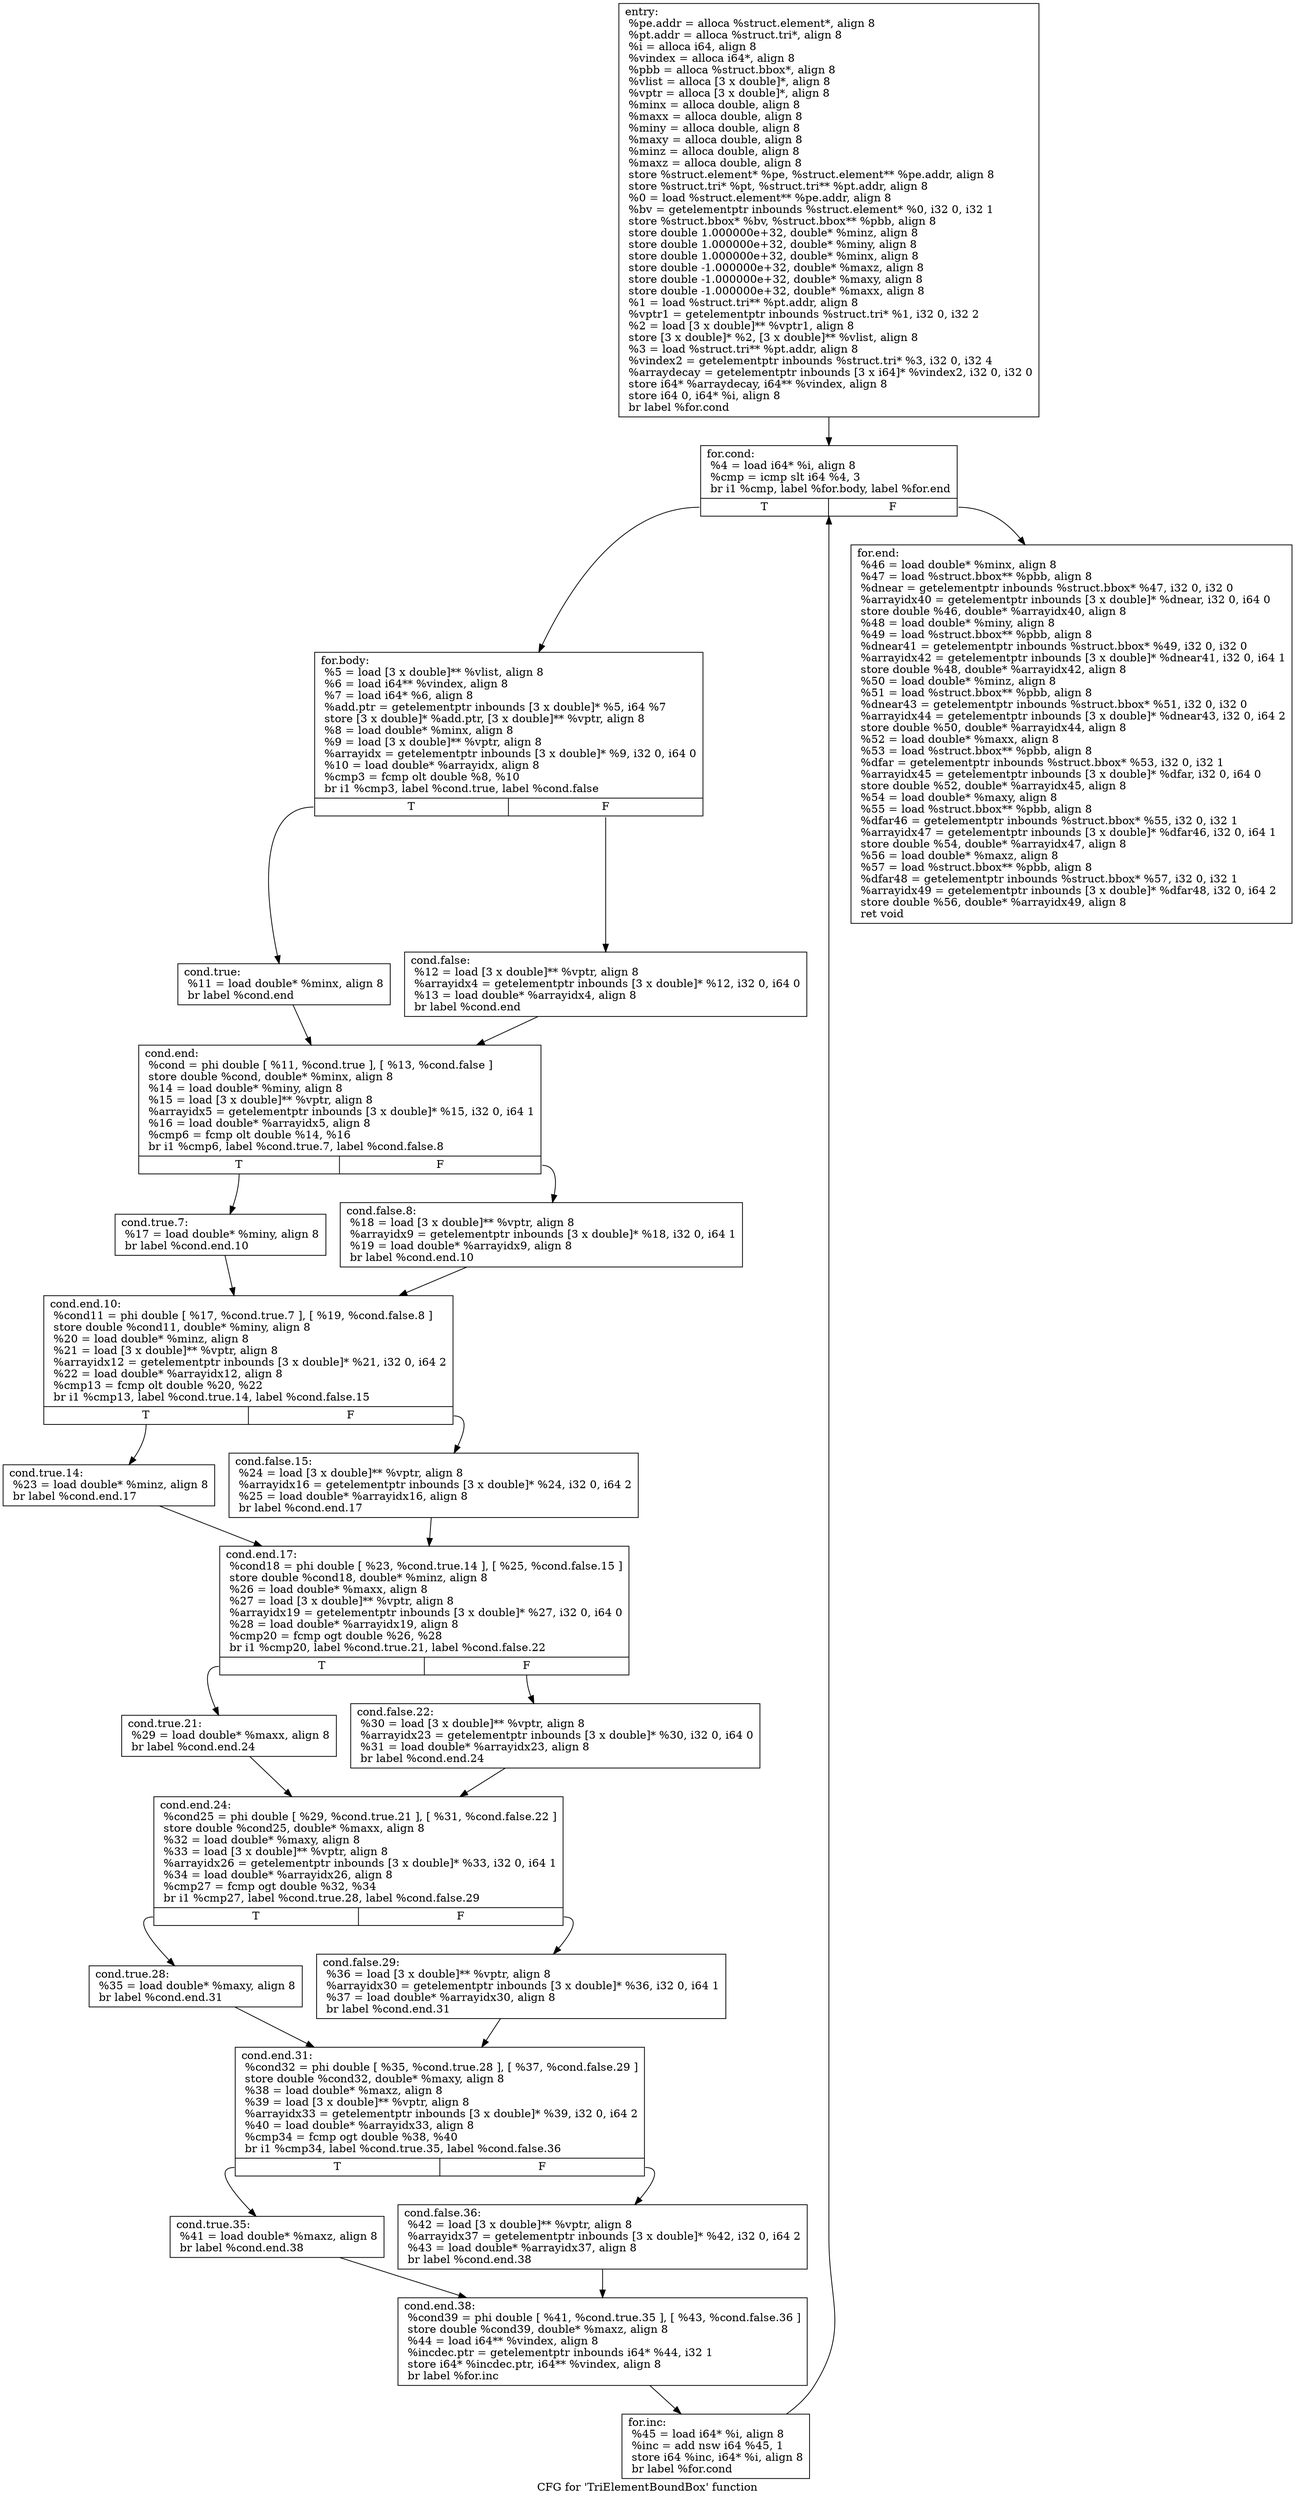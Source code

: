 digraph "CFG for 'TriElementBoundBox' function" {
	label="CFG for 'TriElementBoundBox' function";

	Node0x608b3c0 [shape=record,label="{entry:\l  %pe.addr = alloca %struct.element*, align 8\l  %pt.addr = alloca %struct.tri*, align 8\l  %i = alloca i64, align 8\l  %vindex = alloca i64*, align 8\l  %pbb = alloca %struct.bbox*, align 8\l  %vlist = alloca [3 x double]*, align 8\l  %vptr = alloca [3 x double]*, align 8\l  %minx = alloca double, align 8\l  %maxx = alloca double, align 8\l  %miny = alloca double, align 8\l  %maxy = alloca double, align 8\l  %minz = alloca double, align 8\l  %maxz = alloca double, align 8\l  store %struct.element* %pe, %struct.element** %pe.addr, align 8\l  store %struct.tri* %pt, %struct.tri** %pt.addr, align 8\l  %0 = load %struct.element** %pe.addr, align 8\l  %bv = getelementptr inbounds %struct.element* %0, i32 0, i32 1\l  store %struct.bbox* %bv, %struct.bbox** %pbb, align 8\l  store double 1.000000e+32, double* %minz, align 8\l  store double 1.000000e+32, double* %miny, align 8\l  store double 1.000000e+32, double* %minx, align 8\l  store double -1.000000e+32, double* %maxz, align 8\l  store double -1.000000e+32, double* %maxy, align 8\l  store double -1.000000e+32, double* %maxx, align 8\l  %1 = load %struct.tri** %pt.addr, align 8\l  %vptr1 = getelementptr inbounds %struct.tri* %1, i32 0, i32 2\l  %2 = load [3 x double]** %vptr1, align 8\l  store [3 x double]* %2, [3 x double]** %vlist, align 8\l  %3 = load %struct.tri** %pt.addr, align 8\l  %vindex2 = getelementptr inbounds %struct.tri* %3, i32 0, i32 4\l  %arraydecay = getelementptr inbounds [3 x i64]* %vindex2, i32 0, i32 0\l  store i64* %arraydecay, i64** %vindex, align 8\l  store i64 0, i64* %i, align 8\l  br label %for.cond\l}"];
	Node0x608b3c0 -> Node0x60a7d10;
	Node0x60a7d10 [shape=record,label="{for.cond:                                         \l  %4 = load i64* %i, align 8\l  %cmp = icmp slt i64 %4, 3\l  br i1 %cmp, label %for.body, label %for.end\l|{<s0>T|<s1>F}}"];
	Node0x60a7d10:s0 -> Node0x60a7d60;
	Node0x60a7d10:s1 -> Node0x60a83a0;
	Node0x60a7d60 [shape=record,label="{for.body:                                         \l  %5 = load [3 x double]** %vlist, align 8\l  %6 = load i64** %vindex, align 8\l  %7 = load i64* %6, align 8\l  %add.ptr = getelementptr inbounds [3 x double]* %5, i64 %7\l  store [3 x double]* %add.ptr, [3 x double]** %vptr, align 8\l  %8 = load double* %minx, align 8\l  %9 = load [3 x double]** %vptr, align 8\l  %arrayidx = getelementptr inbounds [3 x double]* %9, i32 0, i64 0\l  %10 = load double* %arrayidx, align 8\l  %cmp3 = fcmp olt double %8, %10\l  br i1 %cmp3, label %cond.true, label %cond.false\l|{<s0>T|<s1>F}}"];
	Node0x60a7d60:s0 -> Node0x60a7db0;
	Node0x60a7d60:s1 -> Node0x60a7e00;
	Node0x60a7db0 [shape=record,label="{cond.true:                                        \l  %11 = load double* %minx, align 8\l  br label %cond.end\l}"];
	Node0x60a7db0 -> Node0x60a7e50;
	Node0x60a7e00 [shape=record,label="{cond.false:                                       \l  %12 = load [3 x double]** %vptr, align 8\l  %arrayidx4 = getelementptr inbounds [3 x double]* %12, i32 0, i64 0\l  %13 = load double* %arrayidx4, align 8\l  br label %cond.end\l}"];
	Node0x60a7e00 -> Node0x60a7e50;
	Node0x60a7e50 [shape=record,label="{cond.end:                                         \l  %cond = phi double [ %11, %cond.true ], [ %13, %cond.false ]\l  store double %cond, double* %minx, align 8\l  %14 = load double* %miny, align 8\l  %15 = load [3 x double]** %vptr, align 8\l  %arrayidx5 = getelementptr inbounds [3 x double]* %15, i32 0, i64 1\l  %16 = load double* %arrayidx5, align 8\l  %cmp6 = fcmp olt double %14, %16\l  br i1 %cmp6, label %cond.true.7, label %cond.false.8\l|{<s0>T|<s1>F}}"];
	Node0x60a7e50:s0 -> Node0x60a7ea0;
	Node0x60a7e50:s1 -> Node0x60a7ef0;
	Node0x60a7ea0 [shape=record,label="{cond.true.7:                                      \l  %17 = load double* %miny, align 8\l  br label %cond.end.10\l}"];
	Node0x60a7ea0 -> Node0x60a7f40;
	Node0x60a7ef0 [shape=record,label="{cond.false.8:                                     \l  %18 = load [3 x double]** %vptr, align 8\l  %arrayidx9 = getelementptr inbounds [3 x double]* %18, i32 0, i64 1\l  %19 = load double* %arrayidx9, align 8\l  br label %cond.end.10\l}"];
	Node0x60a7ef0 -> Node0x60a7f40;
	Node0x60a7f40 [shape=record,label="{cond.end.10:                                      \l  %cond11 = phi double [ %17, %cond.true.7 ], [ %19, %cond.false.8 ]\l  store double %cond11, double* %miny, align 8\l  %20 = load double* %minz, align 8\l  %21 = load [3 x double]** %vptr, align 8\l  %arrayidx12 = getelementptr inbounds [3 x double]* %21, i32 0, i64 2\l  %22 = load double* %arrayidx12, align 8\l  %cmp13 = fcmp olt double %20, %22\l  br i1 %cmp13, label %cond.true.14, label %cond.false.15\l|{<s0>T|<s1>F}}"];
	Node0x60a7f40:s0 -> Node0x60a7f90;
	Node0x60a7f40:s1 -> Node0x60a7fe0;
	Node0x60a7f90 [shape=record,label="{cond.true.14:                                     \l  %23 = load double* %minz, align 8\l  br label %cond.end.17\l}"];
	Node0x60a7f90 -> Node0x60a8030;
	Node0x60a7fe0 [shape=record,label="{cond.false.15:                                    \l  %24 = load [3 x double]** %vptr, align 8\l  %arrayidx16 = getelementptr inbounds [3 x double]* %24, i32 0, i64 2\l  %25 = load double* %arrayidx16, align 8\l  br label %cond.end.17\l}"];
	Node0x60a7fe0 -> Node0x60a8030;
	Node0x60a8030 [shape=record,label="{cond.end.17:                                      \l  %cond18 = phi double [ %23, %cond.true.14 ], [ %25, %cond.false.15 ]\l  store double %cond18, double* %minz, align 8\l  %26 = load double* %maxx, align 8\l  %27 = load [3 x double]** %vptr, align 8\l  %arrayidx19 = getelementptr inbounds [3 x double]* %27, i32 0, i64 0\l  %28 = load double* %arrayidx19, align 8\l  %cmp20 = fcmp ogt double %26, %28\l  br i1 %cmp20, label %cond.true.21, label %cond.false.22\l|{<s0>T|<s1>F}}"];
	Node0x60a8030:s0 -> Node0x60a8080;
	Node0x60a8030:s1 -> Node0x60a80d0;
	Node0x60a8080 [shape=record,label="{cond.true.21:                                     \l  %29 = load double* %maxx, align 8\l  br label %cond.end.24\l}"];
	Node0x60a8080 -> Node0x60a8120;
	Node0x60a80d0 [shape=record,label="{cond.false.22:                                    \l  %30 = load [3 x double]** %vptr, align 8\l  %arrayidx23 = getelementptr inbounds [3 x double]* %30, i32 0, i64 0\l  %31 = load double* %arrayidx23, align 8\l  br label %cond.end.24\l}"];
	Node0x60a80d0 -> Node0x60a8120;
	Node0x60a8120 [shape=record,label="{cond.end.24:                                      \l  %cond25 = phi double [ %29, %cond.true.21 ], [ %31, %cond.false.22 ]\l  store double %cond25, double* %maxx, align 8\l  %32 = load double* %maxy, align 8\l  %33 = load [3 x double]** %vptr, align 8\l  %arrayidx26 = getelementptr inbounds [3 x double]* %33, i32 0, i64 1\l  %34 = load double* %arrayidx26, align 8\l  %cmp27 = fcmp ogt double %32, %34\l  br i1 %cmp27, label %cond.true.28, label %cond.false.29\l|{<s0>T|<s1>F}}"];
	Node0x60a8120:s0 -> Node0x60a8170;
	Node0x60a8120:s1 -> Node0x60a81c0;
	Node0x60a8170 [shape=record,label="{cond.true.28:                                     \l  %35 = load double* %maxy, align 8\l  br label %cond.end.31\l}"];
	Node0x60a8170 -> Node0x60a8210;
	Node0x60a81c0 [shape=record,label="{cond.false.29:                                    \l  %36 = load [3 x double]** %vptr, align 8\l  %arrayidx30 = getelementptr inbounds [3 x double]* %36, i32 0, i64 1\l  %37 = load double* %arrayidx30, align 8\l  br label %cond.end.31\l}"];
	Node0x60a81c0 -> Node0x60a8210;
	Node0x60a8210 [shape=record,label="{cond.end.31:                                      \l  %cond32 = phi double [ %35, %cond.true.28 ], [ %37, %cond.false.29 ]\l  store double %cond32, double* %maxy, align 8\l  %38 = load double* %maxz, align 8\l  %39 = load [3 x double]** %vptr, align 8\l  %arrayidx33 = getelementptr inbounds [3 x double]* %39, i32 0, i64 2\l  %40 = load double* %arrayidx33, align 8\l  %cmp34 = fcmp ogt double %38, %40\l  br i1 %cmp34, label %cond.true.35, label %cond.false.36\l|{<s0>T|<s1>F}}"];
	Node0x60a8210:s0 -> Node0x60a8260;
	Node0x60a8210:s1 -> Node0x60a82b0;
	Node0x60a8260 [shape=record,label="{cond.true.35:                                     \l  %41 = load double* %maxz, align 8\l  br label %cond.end.38\l}"];
	Node0x60a8260 -> Node0x60a8300;
	Node0x60a82b0 [shape=record,label="{cond.false.36:                                    \l  %42 = load [3 x double]** %vptr, align 8\l  %arrayidx37 = getelementptr inbounds [3 x double]* %42, i32 0, i64 2\l  %43 = load double* %arrayidx37, align 8\l  br label %cond.end.38\l}"];
	Node0x60a82b0 -> Node0x60a8300;
	Node0x60a8300 [shape=record,label="{cond.end.38:                                      \l  %cond39 = phi double [ %41, %cond.true.35 ], [ %43, %cond.false.36 ]\l  store double %cond39, double* %maxz, align 8\l  %44 = load i64** %vindex, align 8\l  %incdec.ptr = getelementptr inbounds i64* %44, i32 1\l  store i64* %incdec.ptr, i64** %vindex, align 8\l  br label %for.inc\l}"];
	Node0x60a8300 -> Node0x60a8350;
	Node0x60a8350 [shape=record,label="{for.inc:                                          \l  %45 = load i64* %i, align 8\l  %inc = add nsw i64 %45, 1\l  store i64 %inc, i64* %i, align 8\l  br label %for.cond\l}"];
	Node0x60a8350 -> Node0x60a7d10;
	Node0x60a83a0 [shape=record,label="{for.end:                                          \l  %46 = load double* %minx, align 8\l  %47 = load %struct.bbox** %pbb, align 8\l  %dnear = getelementptr inbounds %struct.bbox* %47, i32 0, i32 0\l  %arrayidx40 = getelementptr inbounds [3 x double]* %dnear, i32 0, i64 0\l  store double %46, double* %arrayidx40, align 8\l  %48 = load double* %miny, align 8\l  %49 = load %struct.bbox** %pbb, align 8\l  %dnear41 = getelementptr inbounds %struct.bbox* %49, i32 0, i32 0\l  %arrayidx42 = getelementptr inbounds [3 x double]* %dnear41, i32 0, i64 1\l  store double %48, double* %arrayidx42, align 8\l  %50 = load double* %minz, align 8\l  %51 = load %struct.bbox** %pbb, align 8\l  %dnear43 = getelementptr inbounds %struct.bbox* %51, i32 0, i32 0\l  %arrayidx44 = getelementptr inbounds [3 x double]* %dnear43, i32 0, i64 2\l  store double %50, double* %arrayidx44, align 8\l  %52 = load double* %maxx, align 8\l  %53 = load %struct.bbox** %pbb, align 8\l  %dfar = getelementptr inbounds %struct.bbox* %53, i32 0, i32 1\l  %arrayidx45 = getelementptr inbounds [3 x double]* %dfar, i32 0, i64 0\l  store double %52, double* %arrayidx45, align 8\l  %54 = load double* %maxy, align 8\l  %55 = load %struct.bbox** %pbb, align 8\l  %dfar46 = getelementptr inbounds %struct.bbox* %55, i32 0, i32 1\l  %arrayidx47 = getelementptr inbounds [3 x double]* %dfar46, i32 0, i64 1\l  store double %54, double* %arrayidx47, align 8\l  %56 = load double* %maxz, align 8\l  %57 = load %struct.bbox** %pbb, align 8\l  %dfar48 = getelementptr inbounds %struct.bbox* %57, i32 0, i32 1\l  %arrayidx49 = getelementptr inbounds [3 x double]* %dfar48, i32 0, i64 2\l  store double %56, double* %arrayidx49, align 8\l  ret void\l}"];
}
